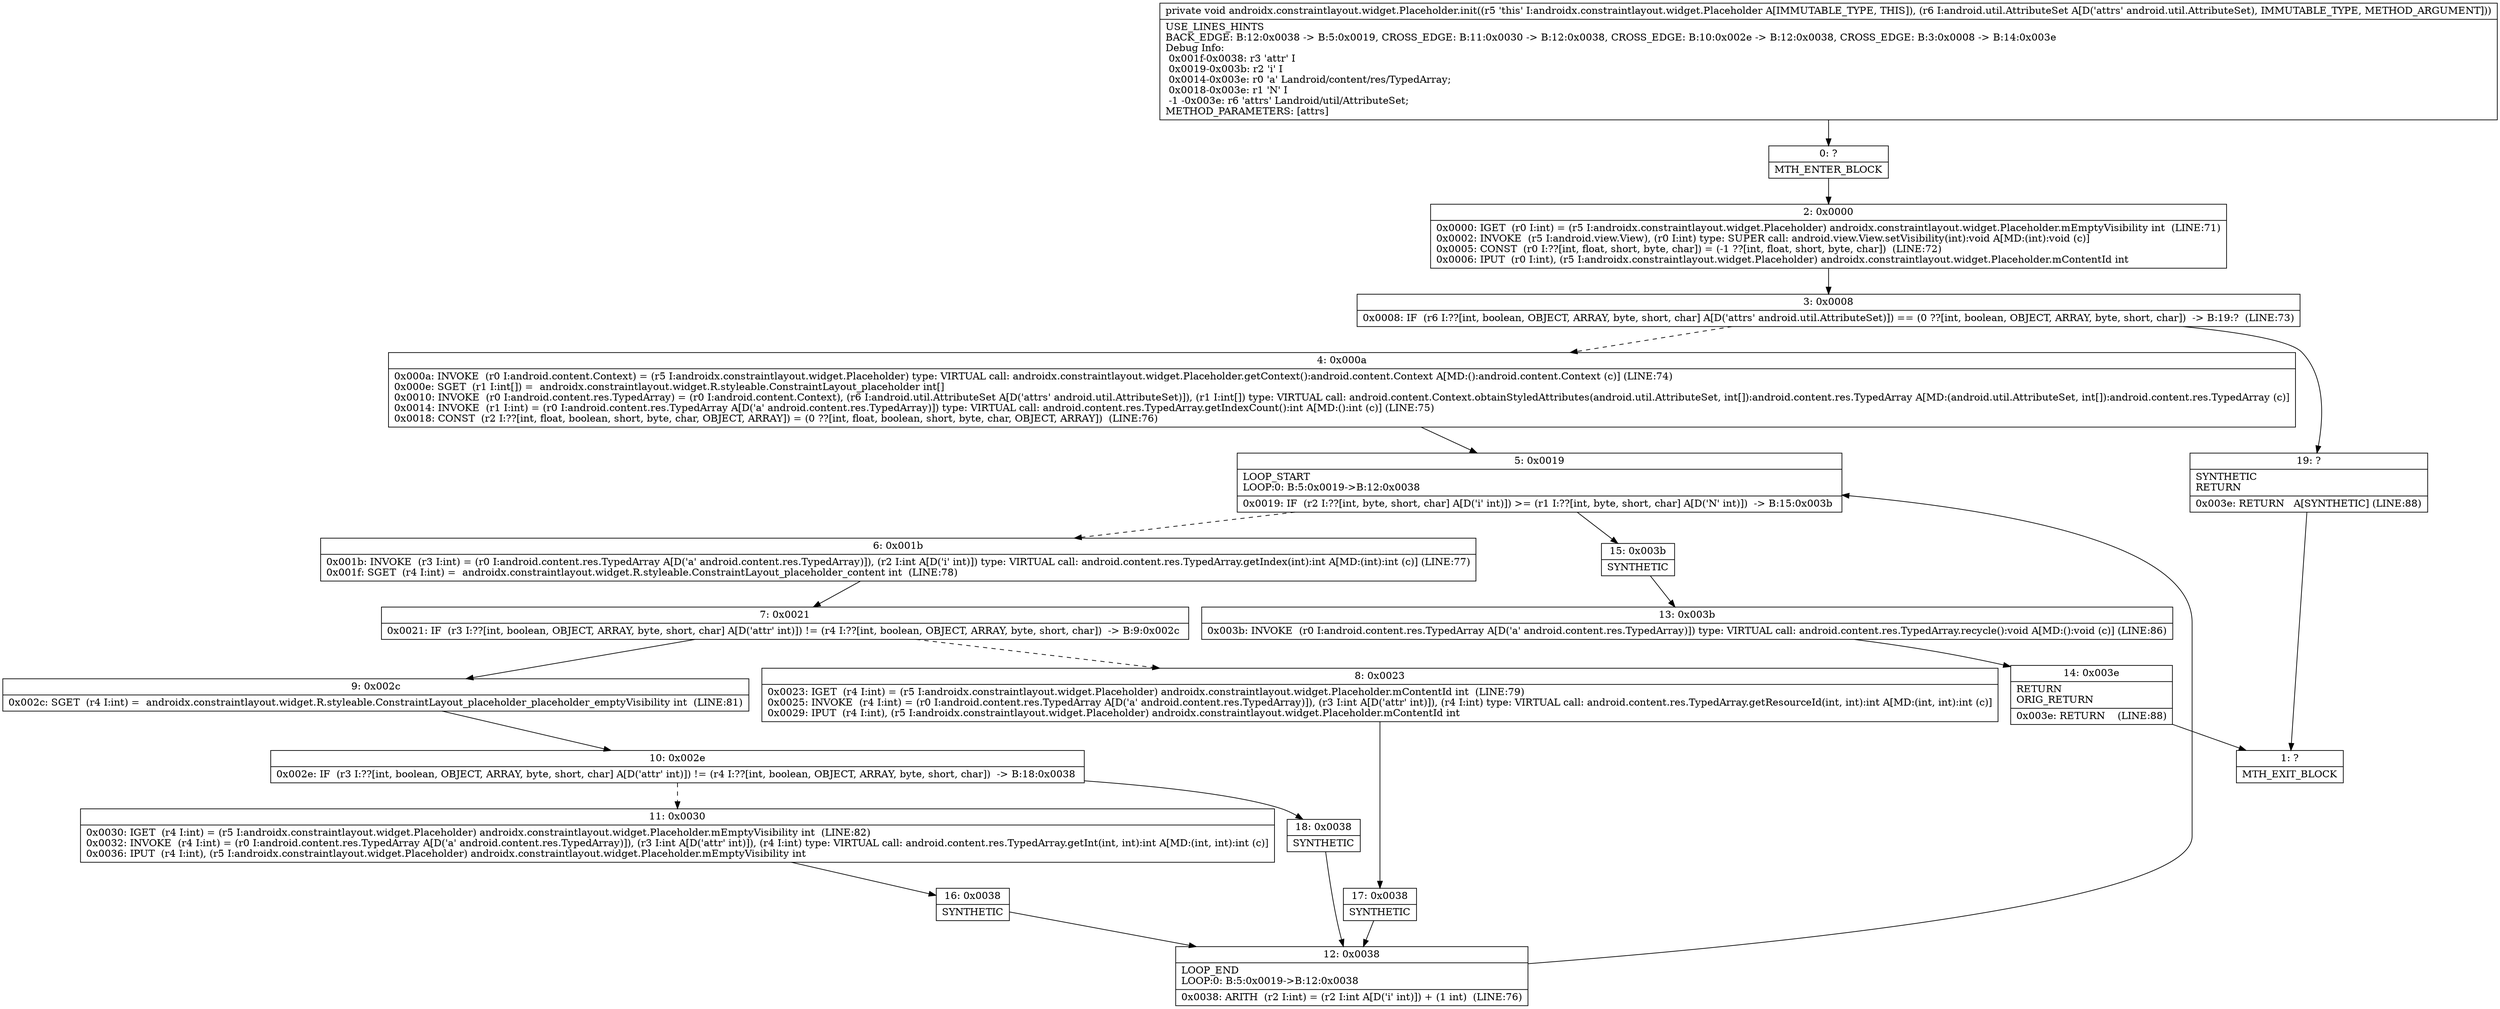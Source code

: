 digraph "CFG forandroidx.constraintlayout.widget.Placeholder.init(Landroid\/util\/AttributeSet;)V" {
Node_0 [shape=record,label="{0\:\ ?|MTH_ENTER_BLOCK\l}"];
Node_2 [shape=record,label="{2\:\ 0x0000|0x0000: IGET  (r0 I:int) = (r5 I:androidx.constraintlayout.widget.Placeholder) androidx.constraintlayout.widget.Placeholder.mEmptyVisibility int  (LINE:71)\l0x0002: INVOKE  (r5 I:android.view.View), (r0 I:int) type: SUPER call: android.view.View.setVisibility(int):void A[MD:(int):void (c)]\l0x0005: CONST  (r0 I:??[int, float, short, byte, char]) = (\-1 ??[int, float, short, byte, char])  (LINE:72)\l0x0006: IPUT  (r0 I:int), (r5 I:androidx.constraintlayout.widget.Placeholder) androidx.constraintlayout.widget.Placeholder.mContentId int \l}"];
Node_3 [shape=record,label="{3\:\ 0x0008|0x0008: IF  (r6 I:??[int, boolean, OBJECT, ARRAY, byte, short, char] A[D('attrs' android.util.AttributeSet)]) == (0 ??[int, boolean, OBJECT, ARRAY, byte, short, char])  \-\> B:19:?  (LINE:73)\l}"];
Node_4 [shape=record,label="{4\:\ 0x000a|0x000a: INVOKE  (r0 I:android.content.Context) = (r5 I:androidx.constraintlayout.widget.Placeholder) type: VIRTUAL call: androidx.constraintlayout.widget.Placeholder.getContext():android.content.Context A[MD:():android.content.Context (c)] (LINE:74)\l0x000e: SGET  (r1 I:int[]) =  androidx.constraintlayout.widget.R.styleable.ConstraintLayout_placeholder int[] \l0x0010: INVOKE  (r0 I:android.content.res.TypedArray) = (r0 I:android.content.Context), (r6 I:android.util.AttributeSet A[D('attrs' android.util.AttributeSet)]), (r1 I:int[]) type: VIRTUAL call: android.content.Context.obtainStyledAttributes(android.util.AttributeSet, int[]):android.content.res.TypedArray A[MD:(android.util.AttributeSet, int[]):android.content.res.TypedArray (c)]\l0x0014: INVOKE  (r1 I:int) = (r0 I:android.content.res.TypedArray A[D('a' android.content.res.TypedArray)]) type: VIRTUAL call: android.content.res.TypedArray.getIndexCount():int A[MD:():int (c)] (LINE:75)\l0x0018: CONST  (r2 I:??[int, float, boolean, short, byte, char, OBJECT, ARRAY]) = (0 ??[int, float, boolean, short, byte, char, OBJECT, ARRAY])  (LINE:76)\l}"];
Node_5 [shape=record,label="{5\:\ 0x0019|LOOP_START\lLOOP:0: B:5:0x0019\-\>B:12:0x0038\l|0x0019: IF  (r2 I:??[int, byte, short, char] A[D('i' int)]) \>= (r1 I:??[int, byte, short, char] A[D('N' int)])  \-\> B:15:0x003b \l}"];
Node_6 [shape=record,label="{6\:\ 0x001b|0x001b: INVOKE  (r3 I:int) = (r0 I:android.content.res.TypedArray A[D('a' android.content.res.TypedArray)]), (r2 I:int A[D('i' int)]) type: VIRTUAL call: android.content.res.TypedArray.getIndex(int):int A[MD:(int):int (c)] (LINE:77)\l0x001f: SGET  (r4 I:int) =  androidx.constraintlayout.widget.R.styleable.ConstraintLayout_placeholder_content int  (LINE:78)\l}"];
Node_7 [shape=record,label="{7\:\ 0x0021|0x0021: IF  (r3 I:??[int, boolean, OBJECT, ARRAY, byte, short, char] A[D('attr' int)]) != (r4 I:??[int, boolean, OBJECT, ARRAY, byte, short, char])  \-\> B:9:0x002c \l}"];
Node_8 [shape=record,label="{8\:\ 0x0023|0x0023: IGET  (r4 I:int) = (r5 I:androidx.constraintlayout.widget.Placeholder) androidx.constraintlayout.widget.Placeholder.mContentId int  (LINE:79)\l0x0025: INVOKE  (r4 I:int) = (r0 I:android.content.res.TypedArray A[D('a' android.content.res.TypedArray)]), (r3 I:int A[D('attr' int)]), (r4 I:int) type: VIRTUAL call: android.content.res.TypedArray.getResourceId(int, int):int A[MD:(int, int):int (c)]\l0x0029: IPUT  (r4 I:int), (r5 I:androidx.constraintlayout.widget.Placeholder) androidx.constraintlayout.widget.Placeholder.mContentId int \l}"];
Node_17 [shape=record,label="{17\:\ 0x0038|SYNTHETIC\l}"];
Node_12 [shape=record,label="{12\:\ 0x0038|LOOP_END\lLOOP:0: B:5:0x0019\-\>B:12:0x0038\l|0x0038: ARITH  (r2 I:int) = (r2 I:int A[D('i' int)]) + (1 int)  (LINE:76)\l}"];
Node_9 [shape=record,label="{9\:\ 0x002c|0x002c: SGET  (r4 I:int) =  androidx.constraintlayout.widget.R.styleable.ConstraintLayout_placeholder_placeholder_emptyVisibility int  (LINE:81)\l}"];
Node_10 [shape=record,label="{10\:\ 0x002e|0x002e: IF  (r3 I:??[int, boolean, OBJECT, ARRAY, byte, short, char] A[D('attr' int)]) != (r4 I:??[int, boolean, OBJECT, ARRAY, byte, short, char])  \-\> B:18:0x0038 \l}"];
Node_11 [shape=record,label="{11\:\ 0x0030|0x0030: IGET  (r4 I:int) = (r5 I:androidx.constraintlayout.widget.Placeholder) androidx.constraintlayout.widget.Placeholder.mEmptyVisibility int  (LINE:82)\l0x0032: INVOKE  (r4 I:int) = (r0 I:android.content.res.TypedArray A[D('a' android.content.res.TypedArray)]), (r3 I:int A[D('attr' int)]), (r4 I:int) type: VIRTUAL call: android.content.res.TypedArray.getInt(int, int):int A[MD:(int, int):int (c)]\l0x0036: IPUT  (r4 I:int), (r5 I:androidx.constraintlayout.widget.Placeholder) androidx.constraintlayout.widget.Placeholder.mEmptyVisibility int \l}"];
Node_16 [shape=record,label="{16\:\ 0x0038|SYNTHETIC\l}"];
Node_18 [shape=record,label="{18\:\ 0x0038|SYNTHETIC\l}"];
Node_15 [shape=record,label="{15\:\ 0x003b|SYNTHETIC\l}"];
Node_13 [shape=record,label="{13\:\ 0x003b|0x003b: INVOKE  (r0 I:android.content.res.TypedArray A[D('a' android.content.res.TypedArray)]) type: VIRTUAL call: android.content.res.TypedArray.recycle():void A[MD:():void (c)] (LINE:86)\l}"];
Node_14 [shape=record,label="{14\:\ 0x003e|RETURN\lORIG_RETURN\l|0x003e: RETURN    (LINE:88)\l}"];
Node_1 [shape=record,label="{1\:\ ?|MTH_EXIT_BLOCK\l}"];
Node_19 [shape=record,label="{19\:\ ?|SYNTHETIC\lRETURN\l|0x003e: RETURN   A[SYNTHETIC] (LINE:88)\l}"];
MethodNode[shape=record,label="{private void androidx.constraintlayout.widget.Placeholder.init((r5 'this' I:androidx.constraintlayout.widget.Placeholder A[IMMUTABLE_TYPE, THIS]), (r6 I:android.util.AttributeSet A[D('attrs' android.util.AttributeSet), IMMUTABLE_TYPE, METHOD_ARGUMENT]))  | USE_LINES_HINTS\lBACK_EDGE: B:12:0x0038 \-\> B:5:0x0019, CROSS_EDGE: B:11:0x0030 \-\> B:12:0x0038, CROSS_EDGE: B:10:0x002e \-\> B:12:0x0038, CROSS_EDGE: B:3:0x0008 \-\> B:14:0x003e\lDebug Info:\l  0x001f\-0x0038: r3 'attr' I\l  0x0019\-0x003b: r2 'i' I\l  0x0014\-0x003e: r0 'a' Landroid\/content\/res\/TypedArray;\l  0x0018\-0x003e: r1 'N' I\l  \-1 \-0x003e: r6 'attrs' Landroid\/util\/AttributeSet;\lMETHOD_PARAMETERS: [attrs]\l}"];
MethodNode -> Node_0;Node_0 -> Node_2;
Node_2 -> Node_3;
Node_3 -> Node_4[style=dashed];
Node_3 -> Node_19;
Node_4 -> Node_5;
Node_5 -> Node_6[style=dashed];
Node_5 -> Node_15;
Node_6 -> Node_7;
Node_7 -> Node_8[style=dashed];
Node_7 -> Node_9;
Node_8 -> Node_17;
Node_17 -> Node_12;
Node_12 -> Node_5;
Node_9 -> Node_10;
Node_10 -> Node_11[style=dashed];
Node_10 -> Node_18;
Node_11 -> Node_16;
Node_16 -> Node_12;
Node_18 -> Node_12;
Node_15 -> Node_13;
Node_13 -> Node_14;
Node_14 -> Node_1;
Node_19 -> Node_1;
}


